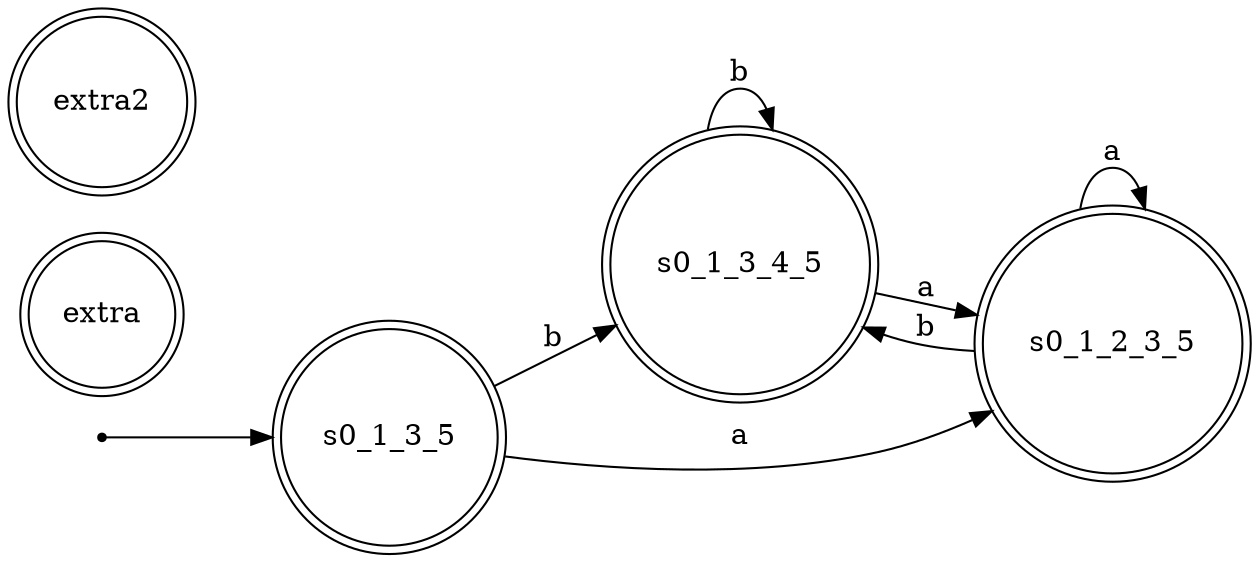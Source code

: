 digraph {
  rankdir=LR;

  node [shape = point]; __start_point__
  s0_1_3_5[shape=doublecircle]
  s0_1_3_4_5[shape=doublecircle]
  s0_1_2_3_5[shape=doublecircle]
  extra[shape=doublecircle]
  extra2[shape=doublecircle]

  __start_point__ -> s0_1_3_5
  s0_1_3_5 -> s0_1_3_4_5[label="b"]
  s0_1_3_5 -> s0_1_2_3_5[label="a"]
  s0_1_3_4_5 -> s0_1_3_4_5[label="b"]
  s0_1_3_4_5 -> s0_1_2_3_5[label="a"]
  s0_1_2_3_5 -> s0_1_3_4_5[label="b"]
  s0_1_2_3_5 -> s0_1_2_3_5[label="a"]
}

